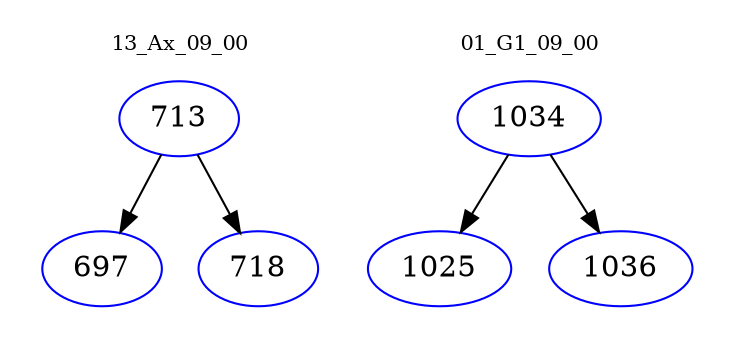 digraph{
subgraph cluster_0 {
color = white
label = "13_Ax_09_00";
fontsize=10;
T0_713 [label="713", color="blue"]
T0_713 -> T0_697 [color="black"]
T0_697 [label="697", color="blue"]
T0_713 -> T0_718 [color="black"]
T0_718 [label="718", color="blue"]
}
subgraph cluster_1 {
color = white
label = "01_G1_09_00";
fontsize=10;
T1_1034 [label="1034", color="blue"]
T1_1034 -> T1_1025 [color="black"]
T1_1025 [label="1025", color="blue"]
T1_1034 -> T1_1036 [color="black"]
T1_1036 [label="1036", color="blue"]
}
}
